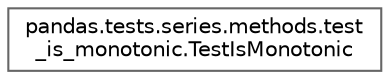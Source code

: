 digraph "Graphical Class Hierarchy"
{
 // LATEX_PDF_SIZE
  bgcolor="transparent";
  edge [fontname=Helvetica,fontsize=10,labelfontname=Helvetica,labelfontsize=10];
  node [fontname=Helvetica,fontsize=10,shape=box,height=0.2,width=0.4];
  rankdir="LR";
  Node0 [id="Node000000",label="pandas.tests.series.methods.test\l_is_monotonic.TestIsMonotonic",height=0.2,width=0.4,color="grey40", fillcolor="white", style="filled",URL="$db/d48/classpandas_1_1tests_1_1series_1_1methods_1_1test__is__monotonic_1_1TestIsMonotonic.html",tooltip=" "];
}
